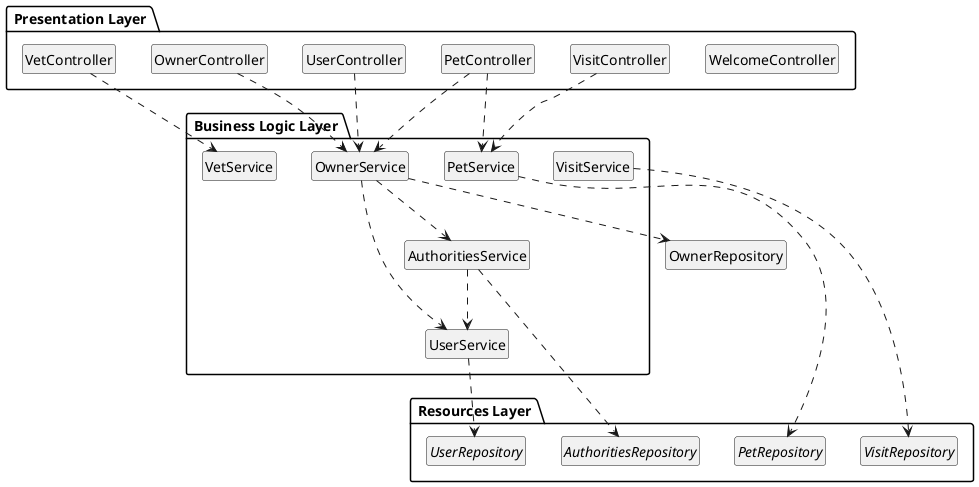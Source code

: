 @startuml

hide circle
hide members

package " Presentation Layer " as Presentation {
    class WelcomeController
    class UserController
    class OwnerController
    class PetController
    class VisitController
    class VetController
}

package " Business Logic Layer " as BusinessLogic {
    class AuthoritiesService
    class UserService
    class OwnerService
    class PetService
    class VisitService
    class VetService
}

package " Resources Layer " as Resources {
    interface AuthoritiesRepository 
    interface UserRepository 
    interface PetRepository
    interface VisitRepository
}

UserController  ..> OwnerService
OwnerController ..> OwnerService
PetController ..> OwnerService
PetController ..> PetService
VisitController ..> PetService
VetController ..> VetService

AuthoritiesService ..> UserService
OwnerService ..> UserService
OwnerService ..> AuthoritiesService

OwnerService ..> OwnerRepository
UserService ..> UserRepository
AuthoritiesService ..> AuthoritiesRepository
PetService ..> PetRepository
VisitService ..> VisitRepository


@enduml
